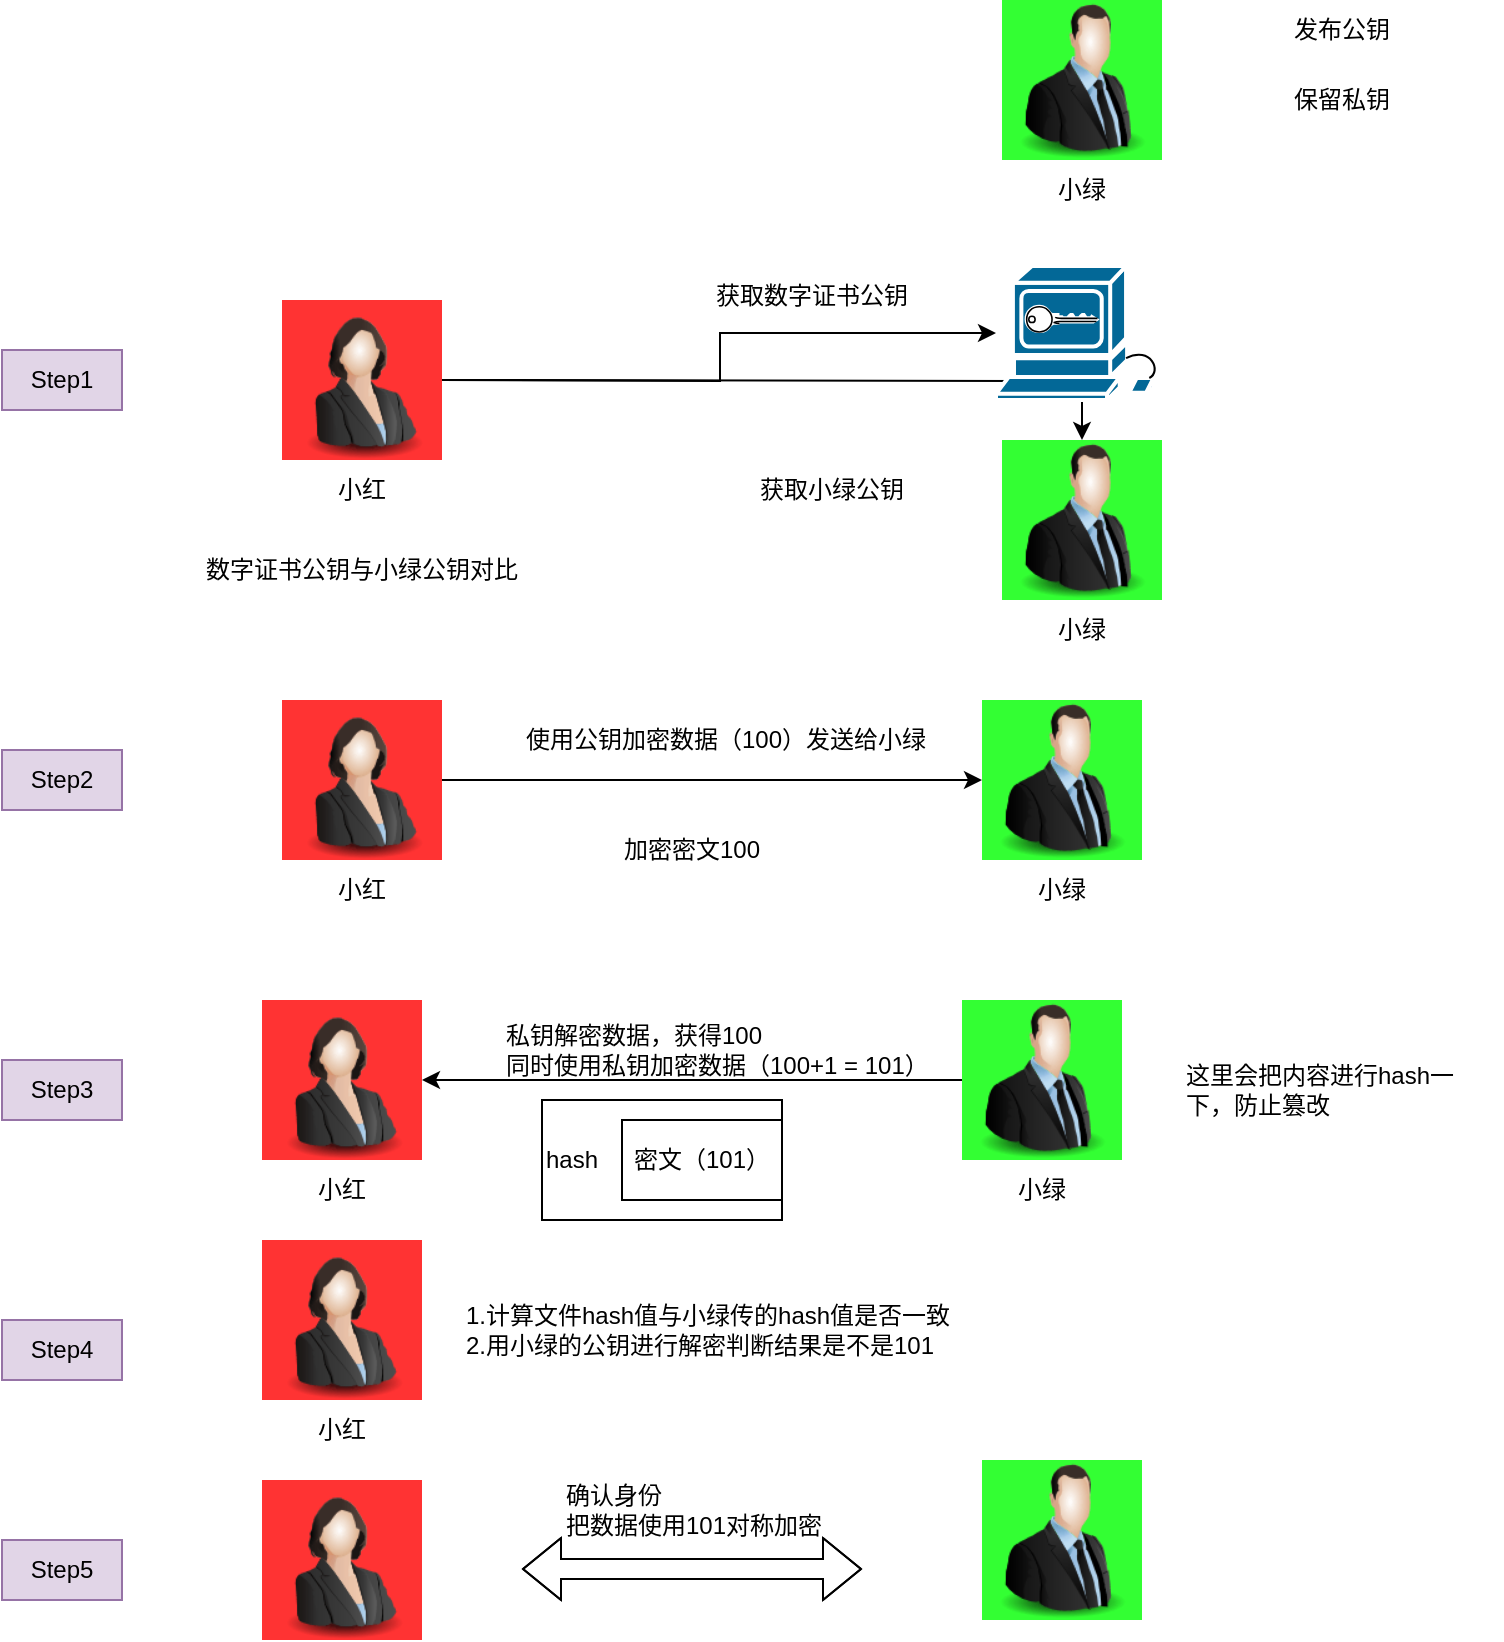 <mxfile version="20.3.0" type="device"><diagram id="u167HqdWaIlkPGLejqxf" name="第 1 页"><mxGraphModel dx="1086" dy="696" grid="1" gridSize="10" guides="1" tooltips="1" connect="1" arrows="1" fold="1" page="1" pageScale="1" pageWidth="80000" pageHeight="200000" math="0" shadow="0"><root><mxCell id="0"/><mxCell id="1" parent="0"/><mxCell id="5Xn9vbmlZUQx9_-X57Mu-10" style="edgeStyle=orthogonalEdgeStyle;rounded=0;orthogonalLoop=1;jettySize=auto;html=1;" parent="1" source="5Xn9vbmlZUQx9_-X57Mu-4" edge="1"><mxGeometry relative="1" as="geometry"><mxPoint x="610" y="540" as="targetPoint"/></mxGeometry></mxCell><mxCell id="5Xn9vbmlZUQx9_-X57Mu-7" value="发布公钥" style="text;html=1;strokeColor=none;fillColor=none;align=center;verticalAlign=middle;whiteSpace=wrap;rounded=0;" parent="1" vertex="1"><mxGeometry x="730" y="150" width="120" height="30" as="geometry"/></mxCell><mxCell id="5Xn9vbmlZUQx9_-X57Mu-8" value="保留私钥" style="text;html=1;strokeColor=none;fillColor=none;align=center;verticalAlign=middle;whiteSpace=wrap;rounded=0;" parent="1" vertex="1"><mxGeometry x="730" y="185" width="120" height="30" as="geometry"/></mxCell><mxCell id="5Xn9vbmlZUQx9_-X57Mu-11" value="使用公钥加密数据（100）发送给小绿" style="text;html=1;align=left;verticalAlign=middle;resizable=0;points=[];autosize=1;strokeColor=none;fillColor=none;" parent="1" vertex="1"><mxGeometry x="380" y="505" width="220" height="30" as="geometry"/></mxCell><mxCell id="5Xn9vbmlZUQx9_-X57Mu-16" value="" style="group" parent="1" vertex="1" connectable="0"><mxGeometry x="620" y="150" width="80" height="110" as="geometry"/></mxCell><mxCell id="5Xn9vbmlZUQx9_-X57Mu-5" value="" style="image;html=1;image=img/lib/clip_art/people/Suit_Man_128x128.png;imageBackground=#33FF33;" parent="5Xn9vbmlZUQx9_-X57Mu-16" vertex="1"><mxGeometry width="80" height="80" as="geometry"/></mxCell><mxCell id="5Xn9vbmlZUQx9_-X57Mu-13" value="小绿" style="text;html=1;strokeColor=none;fillColor=none;align=center;verticalAlign=middle;whiteSpace=wrap;rounded=0;" parent="5Xn9vbmlZUQx9_-X57Mu-16" vertex="1"><mxGeometry x="10" y="80" width="60" height="30" as="geometry"/></mxCell><mxCell id="5Xn9vbmlZUQx9_-X57Mu-17" value="" style="group" parent="1" vertex="1" connectable="0"><mxGeometry x="610" y="500" width="80" height="110" as="geometry"/></mxCell><mxCell id="5Xn9vbmlZUQx9_-X57Mu-18" value="" style="image;html=1;image=img/lib/clip_art/people/Suit_Man_128x128.png;imageBackground=#33FF33;" parent="5Xn9vbmlZUQx9_-X57Mu-17" vertex="1"><mxGeometry width="80" height="80" as="geometry"/></mxCell><mxCell id="5Xn9vbmlZUQx9_-X57Mu-19" value="小绿" style="text;html=1;strokeColor=none;fillColor=none;align=center;verticalAlign=middle;whiteSpace=wrap;rounded=0;" parent="5Xn9vbmlZUQx9_-X57Mu-17" vertex="1"><mxGeometry x="10" y="80" width="60" height="30" as="geometry"/></mxCell><mxCell id="5Xn9vbmlZUQx9_-X57Mu-20" value="" style="group" parent="1" vertex="1" connectable="0"><mxGeometry x="260" y="500" width="80" height="110" as="geometry"/></mxCell><mxCell id="5Xn9vbmlZUQx9_-X57Mu-4" value="" style="image;html=1;image=img/lib/clip_art/people/Suit_Woman_128x128.png;imageBackground=#FF3333;" parent="5Xn9vbmlZUQx9_-X57Mu-20" vertex="1"><mxGeometry width="80" height="80" as="geometry"/></mxCell><mxCell id="5Xn9vbmlZUQx9_-X57Mu-15" value="小红" style="text;html=1;strokeColor=none;fillColor=none;align=center;verticalAlign=middle;whiteSpace=wrap;rounded=0;" parent="5Xn9vbmlZUQx9_-X57Mu-20" vertex="1"><mxGeometry x="10" y="80" width="60" height="30" as="geometry"/></mxCell><mxCell id="5Xn9vbmlZUQx9_-X57Mu-21" value="" style="group" parent="1" vertex="1" connectable="0"><mxGeometry x="250" y="650" width="80" height="110" as="geometry"/></mxCell><mxCell id="5Xn9vbmlZUQx9_-X57Mu-22" value="" style="image;html=1;image=img/lib/clip_art/people/Suit_Woman_128x128.png;imageBackground=#FF3333;" parent="5Xn9vbmlZUQx9_-X57Mu-21" vertex="1"><mxGeometry width="80" height="80" as="geometry"/></mxCell><mxCell id="5Xn9vbmlZUQx9_-X57Mu-23" value="小红" style="text;html=1;strokeColor=none;fillColor=none;align=center;verticalAlign=middle;whiteSpace=wrap;rounded=0;" parent="5Xn9vbmlZUQx9_-X57Mu-21" vertex="1"><mxGeometry x="10" y="80" width="60" height="30" as="geometry"/></mxCell><mxCell id="5Xn9vbmlZUQx9_-X57Mu-25" value="" style="group" parent="1" vertex="1" connectable="0"><mxGeometry x="600" y="650" width="80" height="110" as="geometry"/></mxCell><mxCell id="5Xn9vbmlZUQx9_-X57Mu-26" value="" style="image;html=1;image=img/lib/clip_art/people/Suit_Man_128x128.png;imageBackground=#33FF33;" parent="5Xn9vbmlZUQx9_-X57Mu-25" vertex="1"><mxGeometry width="80" height="80" as="geometry"/></mxCell><mxCell id="5Xn9vbmlZUQx9_-X57Mu-27" value="小绿" style="text;html=1;strokeColor=none;fillColor=none;align=center;verticalAlign=middle;whiteSpace=wrap;rounded=0;" parent="5Xn9vbmlZUQx9_-X57Mu-25" vertex="1"><mxGeometry x="10" y="80" width="60" height="30" as="geometry"/></mxCell><mxCell id="EjxmooU0zpZgmj6K87g2-2" style="edgeStyle=orthogonalEdgeStyle;rounded=0;orthogonalLoop=1;jettySize=auto;html=1;entryX=1;entryY=0.5;entryDx=0;entryDy=0;" edge="1" parent="1" source="5Xn9vbmlZUQx9_-X57Mu-26" target="5Xn9vbmlZUQx9_-X57Mu-22"><mxGeometry relative="1" as="geometry"/></mxCell><mxCell id="EjxmooU0zpZgmj6K87g2-3" value="私钥解密数据，获得100&lt;br&gt;同时使用私钥加密数据（100+1 = 101）" style="text;html=1;strokeColor=none;fillColor=none;align=left;verticalAlign=middle;whiteSpace=wrap;rounded=0;" vertex="1" parent="1"><mxGeometry x="370" y="660" width="220" height="30" as="geometry"/></mxCell><mxCell id="EjxmooU0zpZgmj6K87g2-4" value="Step2" style="text;html=1;strokeColor=#9673a6;fillColor=#e1d5e7;align=center;verticalAlign=middle;whiteSpace=wrap;rounded=0;" vertex="1" parent="1"><mxGeometry x="120" y="525" width="60" height="30" as="geometry"/></mxCell><mxCell id="EjxmooU0zpZgmj6K87g2-5" value="Step3" style="text;html=1;strokeColor=#9673a6;fillColor=#e1d5e7;align=center;verticalAlign=middle;whiteSpace=wrap;rounded=0;" vertex="1" parent="1"><mxGeometry x="120" y="680" width="60" height="30" as="geometry"/></mxCell><mxCell id="EjxmooU0zpZgmj6K87g2-6" value="" style="group" vertex="1" connectable="0" parent="1"><mxGeometry x="250" y="770" width="80" height="110" as="geometry"/></mxCell><mxCell id="EjxmooU0zpZgmj6K87g2-7" value="" style="image;html=1;image=img/lib/clip_art/people/Suit_Woman_128x128.png;imageBackground=#FF3333;" vertex="1" parent="EjxmooU0zpZgmj6K87g2-6"><mxGeometry width="80" height="80" as="geometry"/></mxCell><mxCell id="EjxmooU0zpZgmj6K87g2-8" value="小红" style="text;html=1;strokeColor=none;fillColor=none;align=center;verticalAlign=middle;whiteSpace=wrap;rounded=0;" vertex="1" parent="EjxmooU0zpZgmj6K87g2-6"><mxGeometry x="10" y="80" width="60" height="30" as="geometry"/></mxCell><mxCell id="EjxmooU0zpZgmj6K87g2-13" value="1.计算文件hash值与小绿传的hash值是否一致&lt;br&gt;2.用小绿的公钥进行解密判断结果是不是101" style="text;html=1;strokeColor=none;fillColor=none;align=left;verticalAlign=middle;whiteSpace=wrap;rounded=0;" vertex="1" parent="1"><mxGeometry x="350" y="800" width="370" height="30" as="geometry"/></mxCell><mxCell id="EjxmooU0zpZgmj6K87g2-14" value="Step4" style="text;html=1;strokeColor=#9673a6;fillColor=#e1d5e7;align=center;verticalAlign=middle;whiteSpace=wrap;rounded=0;" vertex="1" parent="1"><mxGeometry x="120" y="810" width="60" height="30" as="geometry"/></mxCell><mxCell id="EjxmooU0zpZgmj6K87g2-15" value="" style="image;html=1;image=img/lib/clip_art/people/Suit_Woman_128x128.png;imageBackground=#FF3333;" vertex="1" parent="1"><mxGeometry x="250" y="890" width="80" height="80" as="geometry"/></mxCell><mxCell id="EjxmooU0zpZgmj6K87g2-16" value="" style="image;html=1;image=img/lib/clip_art/people/Suit_Man_128x128.png;imageBackground=#33FF33;" vertex="1" parent="1"><mxGeometry x="610" y="880" width="80" height="80" as="geometry"/></mxCell><mxCell id="EjxmooU0zpZgmj6K87g2-18" value="确认身份&lt;br&gt;把数据使用101对称加密" style="text;html=1;strokeColor=none;fillColor=none;align=left;verticalAlign=middle;whiteSpace=wrap;rounded=0;" vertex="1" parent="1"><mxGeometry x="400" y="890" width="220" height="30" as="geometry"/></mxCell><mxCell id="EjxmooU0zpZgmj6K87g2-19" value="Step5" style="text;html=1;strokeColor=#9673a6;fillColor=#e1d5e7;align=center;verticalAlign=middle;whiteSpace=wrap;rounded=0;" vertex="1" parent="1"><mxGeometry x="120" y="920" width="60" height="30" as="geometry"/></mxCell><mxCell id="EjxmooU0zpZgmj6K87g2-26" value="" style="shape=flexArrow;endArrow=classic;startArrow=classic;html=1;rounded=0;" edge="1" parent="1"><mxGeometry width="100" height="100" relative="1" as="geometry"><mxPoint x="380" y="934.5" as="sourcePoint"/><mxPoint x="550" y="934.5" as="targetPoint"/><Array as="points"><mxPoint x="470" y="934.5"/></Array></mxGeometry></mxCell><mxCell id="EjxmooU0zpZgmj6K87g2-28" value="这里会把内容进行hash一下，防止篡改" style="text;html=1;strokeColor=none;fillColor=none;align=left;verticalAlign=middle;whiteSpace=wrap;rounded=0;" vertex="1" parent="1"><mxGeometry x="710" y="680" width="160" height="30" as="geometry"/></mxCell><mxCell id="EjxmooU0zpZgmj6K87g2-29" value="加密密文100" style="text;html=1;strokeColor=none;fillColor=none;align=center;verticalAlign=middle;whiteSpace=wrap;rounded=0;" vertex="1" parent="1"><mxGeometry x="410" y="550" width="110" height="50" as="geometry"/></mxCell><mxCell id="EjxmooU0zpZgmj6K87g2-32" value="hash" style="rounded=0;whiteSpace=wrap;html=1;align=left;horizontal=1;" vertex="1" parent="1"><mxGeometry x="390" y="700" width="120" height="60" as="geometry"/></mxCell><mxCell id="EjxmooU0zpZgmj6K87g2-33" value="密文（101）" style="rounded=0;whiteSpace=wrap;html=1;" vertex="1" parent="1"><mxGeometry x="430" y="710" width="80" height="40" as="geometry"/></mxCell><mxCell id="EjxmooU0zpZgmj6K87g2-36" value="获取数字证书公钥&lt;br&gt;" style="text;html=1;align=left;verticalAlign=middle;resizable=0;points=[];autosize=1;strokeColor=none;fillColor=none;" vertex="1" parent="1"><mxGeometry x="475" y="283" width="120" height="30" as="geometry"/></mxCell><mxCell id="EjxmooU0zpZgmj6K87g2-45" style="edgeStyle=orthogonalEdgeStyle;rounded=0;orthogonalLoop=1;jettySize=auto;html=1;" edge="1" parent="1" target="EjxmooU0zpZgmj6K87g2-41"><mxGeometry relative="1" as="geometry"><mxPoint x="340" y="340" as="sourcePoint"/></mxGeometry></mxCell><mxCell id="EjxmooU0zpZgmj6K87g2-46" style="edgeStyle=orthogonalEdgeStyle;rounded=0;orthogonalLoop=1;jettySize=auto;html=1;" edge="1" parent="1" target="EjxmooU0zpZgmj6K87g2-43"><mxGeometry relative="1" as="geometry"><mxPoint x="340" y="340" as="sourcePoint"/></mxGeometry></mxCell><mxCell id="EjxmooU0zpZgmj6K87g2-39" value="Step1" style="text;html=1;strokeColor=#9673a6;fillColor=#e1d5e7;align=center;verticalAlign=middle;whiteSpace=wrap;rounded=0;" vertex="1" parent="1"><mxGeometry x="120" y="325" width="60" height="30" as="geometry"/></mxCell><mxCell id="EjxmooU0zpZgmj6K87g2-41" value="" style="shape=mxgraph.cisco.misc.cisco_ca;html=1;pointerEvents=1;dashed=0;fillColor=#036897;strokeColor=#ffffff;strokeWidth=2;verticalLabelPosition=bottom;verticalAlign=top;align=center;outlineConnect=0;" vertex="1" parent="1"><mxGeometry x="617" y="283" width="83" height="67" as="geometry"/></mxCell><mxCell id="EjxmooU0zpZgmj6K87g2-42" value="" style="group" vertex="1" connectable="0" parent="1"><mxGeometry x="620" y="370" width="80" height="110" as="geometry"/></mxCell><mxCell id="EjxmooU0zpZgmj6K87g2-43" value="" style="image;html=1;image=img/lib/clip_art/people/Suit_Man_128x128.png;imageBackground=#33FF33;" vertex="1" parent="EjxmooU0zpZgmj6K87g2-42"><mxGeometry width="80" height="80" as="geometry"/></mxCell><mxCell id="EjxmooU0zpZgmj6K87g2-44" value="小绿" style="text;html=1;strokeColor=none;fillColor=none;align=center;verticalAlign=middle;whiteSpace=wrap;rounded=0;" vertex="1" parent="EjxmooU0zpZgmj6K87g2-42"><mxGeometry x="10" y="80" width="60" height="30" as="geometry"/></mxCell><mxCell id="EjxmooU0zpZgmj6K87g2-47" value="获取小绿公钥" style="text;html=1;align=left;verticalAlign=middle;resizable=0;points=[];autosize=1;strokeColor=none;fillColor=none;" vertex="1" parent="1"><mxGeometry x="497" y="380" width="100" height="30" as="geometry"/></mxCell><mxCell id="EjxmooU0zpZgmj6K87g2-48" value="数字证书公钥与小绿公钥对比" style="text;html=1;strokeColor=none;fillColor=none;align=center;verticalAlign=middle;whiteSpace=wrap;rounded=0;" vertex="1" parent="1"><mxGeometry x="210" y="420" width="180" height="30" as="geometry"/></mxCell><mxCell id="EjxmooU0zpZgmj6K87g2-49" value="" style="group" vertex="1" connectable="0" parent="1"><mxGeometry x="260" y="300" width="80" height="110" as="geometry"/></mxCell><mxCell id="EjxmooU0zpZgmj6K87g2-50" value="" style="image;html=1;image=img/lib/clip_art/people/Suit_Woman_128x128.png;imageBackground=#FF3333;" vertex="1" parent="EjxmooU0zpZgmj6K87g2-49"><mxGeometry width="80" height="80" as="geometry"/></mxCell><mxCell id="EjxmooU0zpZgmj6K87g2-51" value="小红" style="text;html=1;strokeColor=none;fillColor=none;align=center;verticalAlign=middle;whiteSpace=wrap;rounded=0;" vertex="1" parent="EjxmooU0zpZgmj6K87g2-49"><mxGeometry x="10" y="80" width="60" height="30" as="geometry"/></mxCell></root></mxGraphModel></diagram></mxfile>